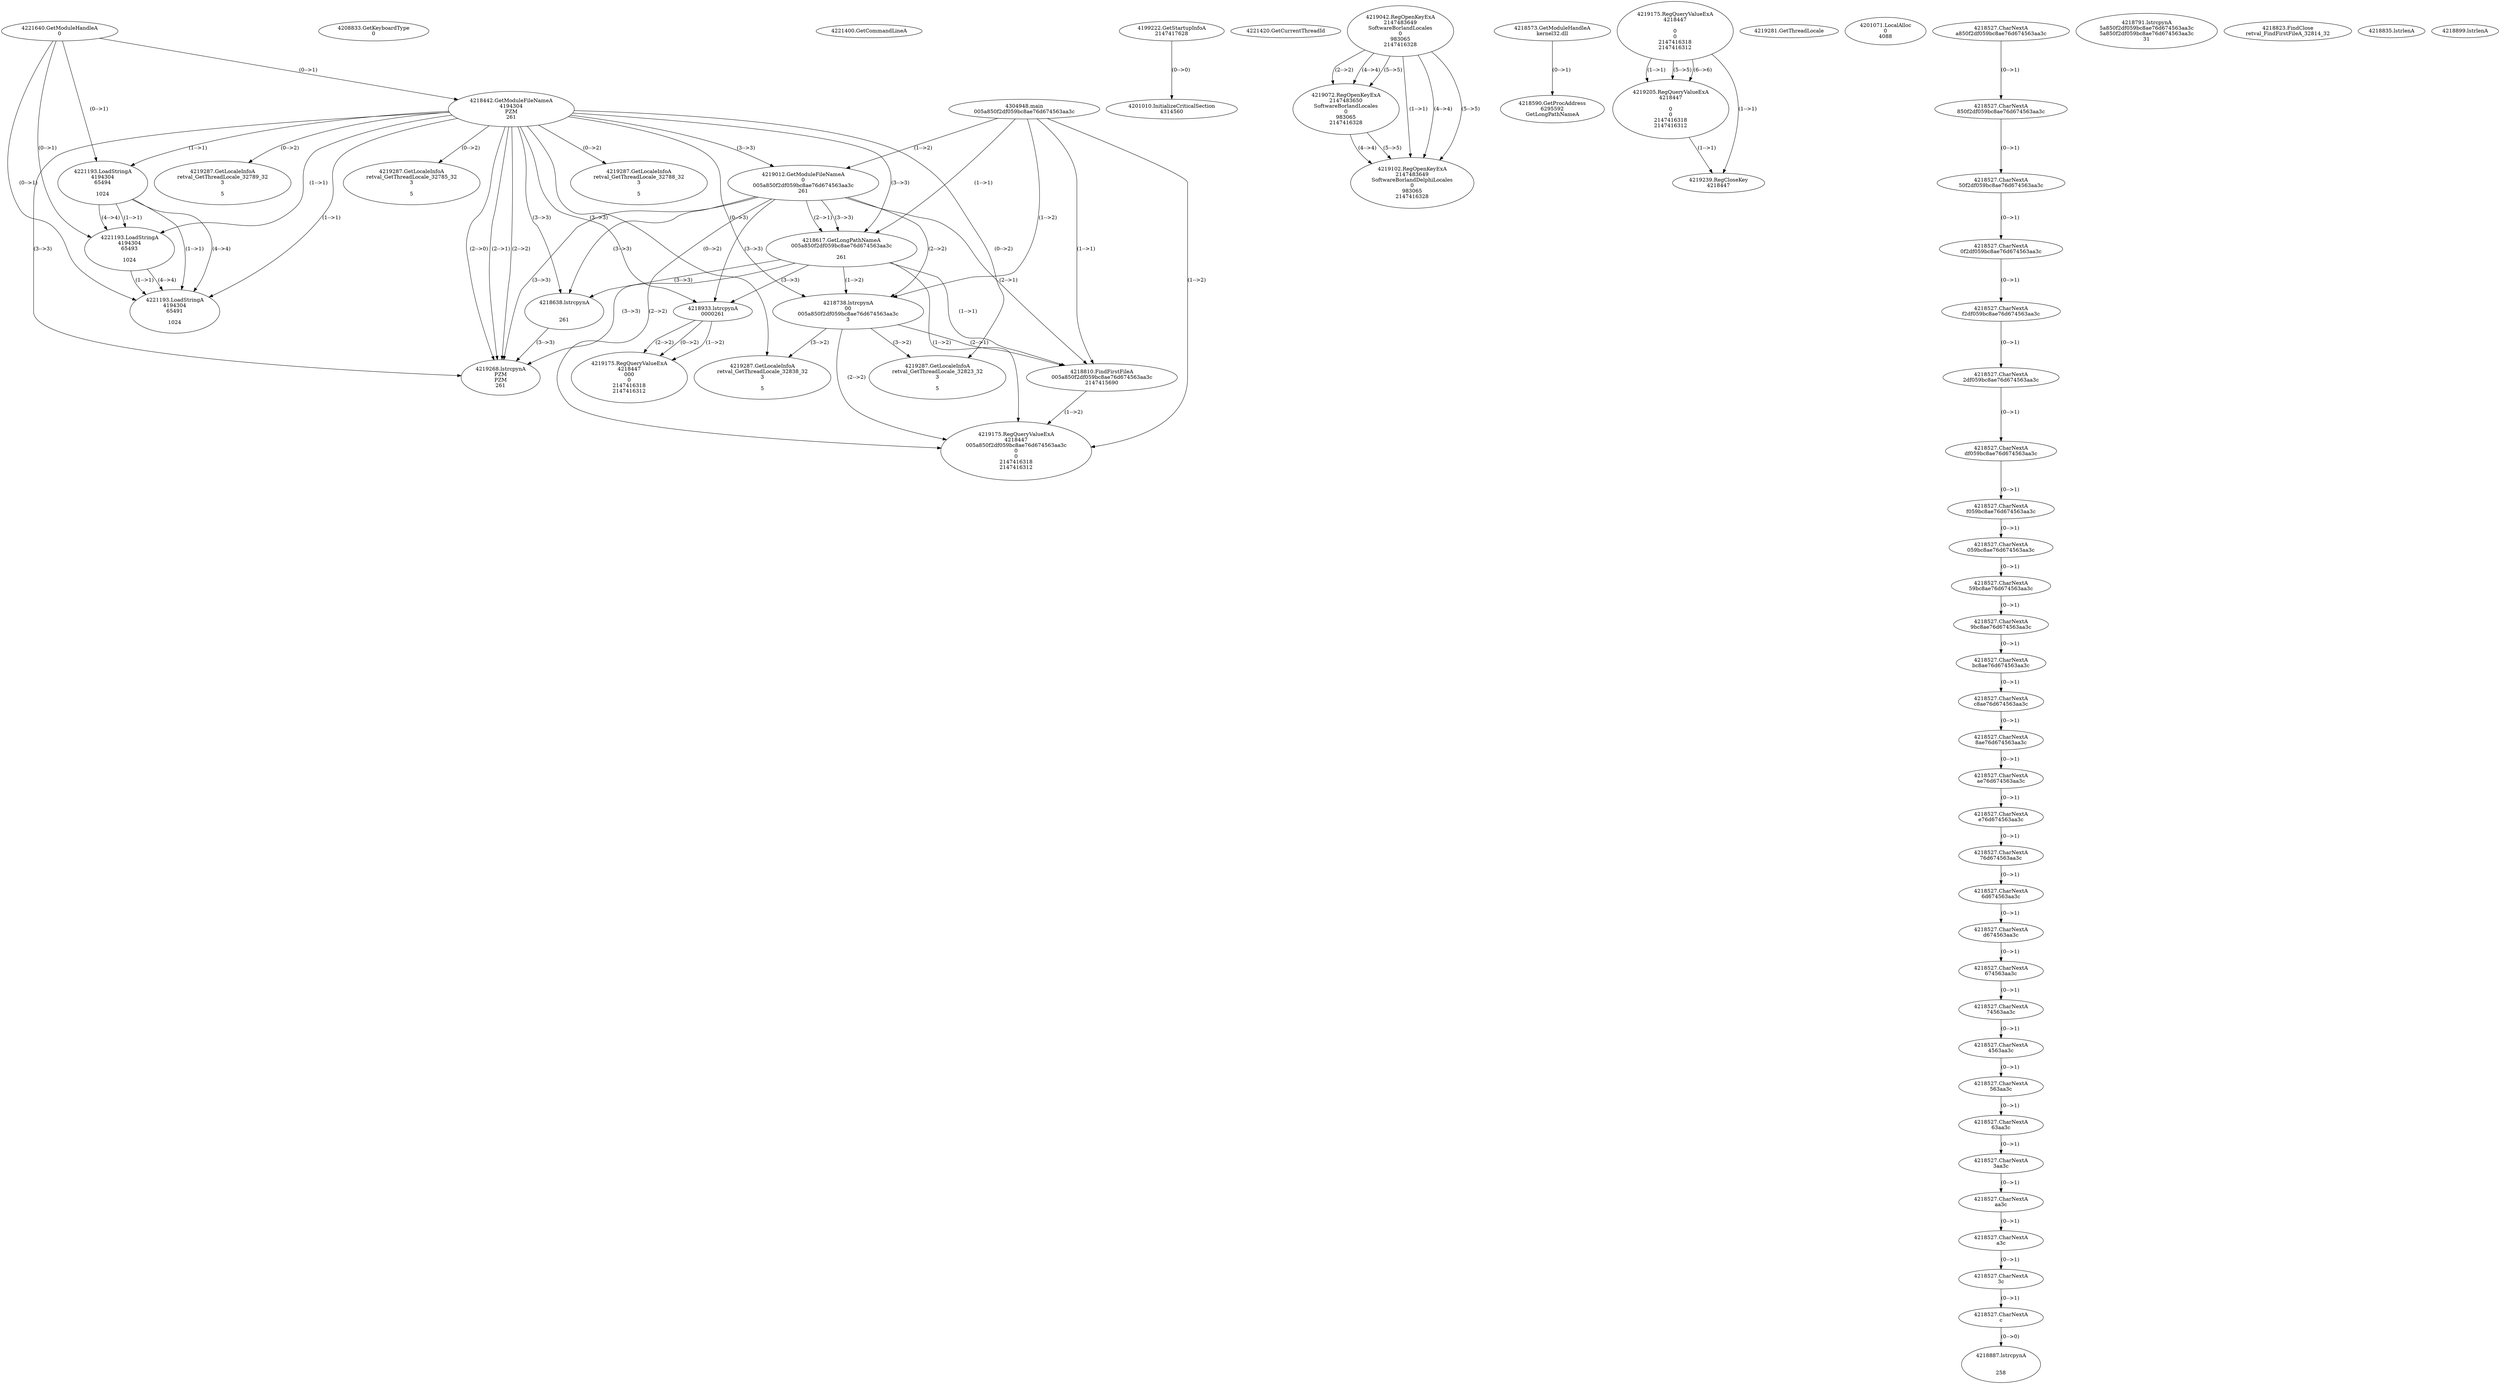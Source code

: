 // Global SCDG with merge call
digraph {
	0 [label="4304948.main
005a850f2df059bc8ae76d674563aa3c"]
	1 [label="4221640.GetModuleHandleA
0"]
	2 [label="4208833.GetKeyboardType
0"]
	3 [label="4221400.GetCommandLineA
"]
	4 [label="4199222.GetStartupInfoA
2147417628"]
	5 [label="4221420.GetCurrentThreadId
"]
	6 [label="4218442.GetModuleFileNameA
4194304
PZM
261"]
	1 -> 6 [label="(0-->1)"]
	7 [label="4219012.GetModuleFileNameA
0
005a850f2df059bc8ae76d674563aa3c
261"]
	0 -> 7 [label="(1-->2)"]
	6 -> 7 [label="(3-->3)"]
	8 [label="4219042.RegOpenKeyExA
2147483649
Software\Borland\Locales
0
983065
2147416328"]
	9 [label="4219072.RegOpenKeyExA
2147483650
Software\Borland\Locales
0
983065
2147416328"]
	8 -> 9 [label="(2-->2)"]
	8 -> 9 [label="(4-->4)"]
	8 -> 9 [label="(5-->5)"]
	10 [label="4219102.RegOpenKeyExA
2147483649
Software\Borland\Delphi\Locales
0
983065
2147416328"]
	8 -> 10 [label="(1-->1)"]
	8 -> 10 [label="(4-->4)"]
	9 -> 10 [label="(4-->4)"]
	8 -> 10 [label="(5-->5)"]
	9 -> 10 [label="(5-->5)"]
	11 [label="4218573.GetModuleHandleA
kernel32.dll"]
	12 [label="4218590.GetProcAddress
6295592
GetLongPathNameA"]
	11 -> 12 [label="(0-->1)"]
	13 [label="4218617.GetLongPathNameA
005a850f2df059bc8ae76d674563aa3c

261"]
	0 -> 13 [label="(1-->1)"]
	7 -> 13 [label="(2-->1)"]
	6 -> 13 [label="(3-->3)"]
	7 -> 13 [label="(3-->3)"]
	14 [label="4218638.lstrcpynA


261"]
	6 -> 14 [label="(3-->3)"]
	7 -> 14 [label="(3-->3)"]
	13 -> 14 [label="(3-->3)"]
	15 [label="4219175.RegQueryValueExA
4218447

0
0
2147416318
2147416312"]
	16 [label="4219205.RegQueryValueExA
4218447

0
0
2147416318
2147416312"]
	15 -> 16 [label="(1-->1)"]
	15 -> 16 [label="(5-->5)"]
	15 -> 16 [label="(6-->6)"]
	17 [label="4219239.RegCloseKey
4218447"]
	15 -> 17 [label="(1-->1)"]
	16 -> 17 [label="(1-->1)"]
	18 [label="4219268.lstrcpynA
PZM
PZM
261"]
	6 -> 18 [label="(2-->1)"]
	6 -> 18 [label="(2-->2)"]
	6 -> 18 [label="(3-->3)"]
	7 -> 18 [label="(3-->3)"]
	13 -> 18 [label="(3-->3)"]
	14 -> 18 [label="(3-->3)"]
	6 -> 18 [label="(2-->0)"]
	19 [label="4219281.GetThreadLocale
"]
	20 [label="4219287.GetLocaleInfoA
retval_GetThreadLocale_32789_32
3

5"]
	6 -> 20 [label="(0-->2)"]
	21 [label="4221193.LoadStringA
4194304
65494

1024"]
	1 -> 21 [label="(0-->1)"]
	6 -> 21 [label="(1-->1)"]
	22 [label="4201010.InitializeCriticalSection
4314560"]
	4 -> 22 [label="(0-->0)"]
	23 [label="4201071.LocalAlloc
0
4088"]
	24 [label="4219287.GetLocaleInfoA
retval_GetThreadLocale_32785_32
3

5"]
	6 -> 24 [label="(0-->2)"]
	25 [label="4218738.lstrcpynA
00
005a850f2df059bc8ae76d674563aa3c
3"]
	0 -> 25 [label="(1-->2)"]
	7 -> 25 [label="(2-->2)"]
	13 -> 25 [label="(1-->2)"]
	6 -> 25 [label="(0-->3)"]
	26 [label="4218527.CharNextA
a850f2df059bc8ae76d674563aa3c"]
	27 [label="4218527.CharNextA
850f2df059bc8ae76d674563aa3c"]
	26 -> 27 [label="(0-->1)"]
	28 [label="4218527.CharNextA
50f2df059bc8ae76d674563aa3c"]
	27 -> 28 [label="(0-->1)"]
	29 [label="4218527.CharNextA
0f2df059bc8ae76d674563aa3c"]
	28 -> 29 [label="(0-->1)"]
	30 [label="4218527.CharNextA
f2df059bc8ae76d674563aa3c"]
	29 -> 30 [label="(0-->1)"]
	31 [label="4218527.CharNextA
2df059bc8ae76d674563aa3c"]
	30 -> 31 [label="(0-->1)"]
	32 [label="4218527.CharNextA
df059bc8ae76d674563aa3c"]
	31 -> 32 [label="(0-->1)"]
	33 [label="4218527.CharNextA
f059bc8ae76d674563aa3c"]
	32 -> 33 [label="(0-->1)"]
	34 [label="4218527.CharNextA
059bc8ae76d674563aa3c"]
	33 -> 34 [label="(0-->1)"]
	35 [label="4218527.CharNextA
59bc8ae76d674563aa3c"]
	34 -> 35 [label="(0-->1)"]
	36 [label="4218527.CharNextA
9bc8ae76d674563aa3c"]
	35 -> 36 [label="(0-->1)"]
	37 [label="4218527.CharNextA
bc8ae76d674563aa3c"]
	36 -> 37 [label="(0-->1)"]
	38 [label="4218527.CharNextA
c8ae76d674563aa3c"]
	37 -> 38 [label="(0-->1)"]
	39 [label="4218527.CharNextA
8ae76d674563aa3c"]
	38 -> 39 [label="(0-->1)"]
	40 [label="4218527.CharNextA
ae76d674563aa3c"]
	39 -> 40 [label="(0-->1)"]
	41 [label="4218527.CharNextA
e76d674563aa3c"]
	40 -> 41 [label="(0-->1)"]
	42 [label="4218527.CharNextA
76d674563aa3c"]
	41 -> 42 [label="(0-->1)"]
	43 [label="4218527.CharNextA
6d674563aa3c"]
	42 -> 43 [label="(0-->1)"]
	44 [label="4218527.CharNextA
d674563aa3c"]
	43 -> 44 [label="(0-->1)"]
	45 [label="4218527.CharNextA
674563aa3c"]
	44 -> 45 [label="(0-->1)"]
	46 [label="4218527.CharNextA
74563aa3c"]
	45 -> 46 [label="(0-->1)"]
	47 [label="4218527.CharNextA
4563aa3c"]
	46 -> 47 [label="(0-->1)"]
	48 [label="4218527.CharNextA
563aa3c"]
	47 -> 48 [label="(0-->1)"]
	49 [label="4218527.CharNextA
63aa3c"]
	48 -> 49 [label="(0-->1)"]
	50 [label="4218527.CharNextA
3aa3c"]
	49 -> 50 [label="(0-->1)"]
	51 [label="4218527.CharNextA
aa3c"]
	50 -> 51 [label="(0-->1)"]
	52 [label="4218527.CharNextA
a3c"]
	51 -> 52 [label="(0-->1)"]
	53 [label="4218527.CharNextA
3c"]
	52 -> 53 [label="(0-->1)"]
	54 [label="4218527.CharNextA
c"]
	53 -> 54 [label="(0-->1)"]
	55 [label="4218791.lstrcpynA
5a850f2df059bc8ae76d674563aa3c
5a850f2df059bc8ae76d674563aa3c
31"]
	56 [label="4218810.FindFirstFileA
005a850f2df059bc8ae76d674563aa3c
2147415690"]
	0 -> 56 [label="(1-->1)"]
	7 -> 56 [label="(2-->1)"]
	13 -> 56 [label="(1-->1)"]
	25 -> 56 [label="(2-->1)"]
	57 [label="4219175.RegQueryValueExA
4218447
005a850f2df059bc8ae76d674563aa3c
0
0
2147416318
2147416312"]
	0 -> 57 [label="(1-->2)"]
	7 -> 57 [label="(2-->2)"]
	13 -> 57 [label="(1-->2)"]
	25 -> 57 [label="(2-->2)"]
	56 -> 57 [label="(1-->2)"]
	58 [label="4219287.GetLocaleInfoA
retval_GetThreadLocale_32838_32
3

5"]
	6 -> 58 [label="(0-->2)"]
	25 -> 58 [label="(3-->2)"]
	59 [label="4218823.FindClose
retval_FindFirstFileA_32814_32"]
	60 [label="4218835.lstrlenA
"]
	61 [label="4218887.lstrcpynA


258"]
	54 -> 61 [label="(0-->0)"]
	62 [label="4218899.lstrlenA
"]
	63 [label="4218933.lstrcpynA
00\
00\
261"]
	6 -> 63 [label="(3-->3)"]
	7 -> 63 [label="(3-->3)"]
	13 -> 63 [label="(3-->3)"]
	64 [label="4219175.RegQueryValueExA
4218447
00\
0
0
2147416318
2147416312"]
	63 -> 64 [label="(1-->2)"]
	63 -> 64 [label="(2-->2)"]
	63 -> 64 [label="(0-->2)"]
	65 [label="4219287.GetLocaleInfoA
retval_GetThreadLocale_32823_32
3

5"]
	6 -> 65 [label="(0-->2)"]
	25 -> 65 [label="(3-->2)"]
	66 [label="4221193.LoadStringA
4194304
65493

1024"]
	1 -> 66 [label="(0-->1)"]
	6 -> 66 [label="(1-->1)"]
	21 -> 66 [label="(1-->1)"]
	21 -> 66 [label="(4-->4)"]
	67 [label="4219287.GetLocaleInfoA
retval_GetThreadLocale_32788_32
3

5"]
	6 -> 67 [label="(0-->2)"]
	68 [label="4221193.LoadStringA
4194304
65491

1024"]
	1 -> 68 [label="(0-->1)"]
	6 -> 68 [label="(1-->1)"]
	21 -> 68 [label="(1-->1)"]
	66 -> 68 [label="(1-->1)"]
	21 -> 68 [label="(4-->4)"]
	66 -> 68 [label="(4-->4)"]
}
